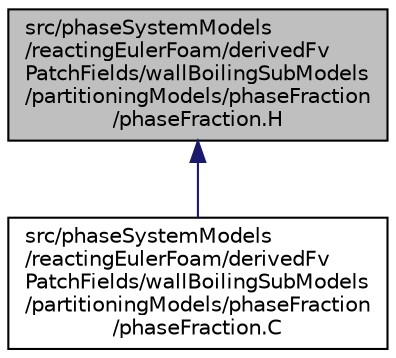 digraph "src/phaseSystemModels/reactingEulerFoam/derivedFvPatchFields/wallBoilingSubModels/partitioningModels/phaseFraction/phaseFraction.H"
{
  bgcolor="transparent";
  edge [fontname="Helvetica",fontsize="10",labelfontname="Helvetica",labelfontsize="10"];
  node [fontname="Helvetica",fontsize="10",shape=record];
  Node1 [label="src/phaseSystemModels\l/reactingEulerFoam/derivedFv\lPatchFields/wallBoilingSubModels\l/partitioningModels/phaseFraction\l/phaseFraction.H",height=0.2,width=0.4,color="black", fillcolor="grey75", style="filled" fontcolor="black"];
  Node1 -> Node2 [dir="back",color="midnightblue",fontsize="10",style="solid",fontname="Helvetica"];
  Node2 [label="src/phaseSystemModels\l/reactingEulerFoam/derivedFv\lPatchFields/wallBoilingSubModels\l/partitioningModels/phaseFraction\l/phaseFraction.C",height=0.2,width=0.4,color="black",URL="$phaseFraction_8C.html"];
}

